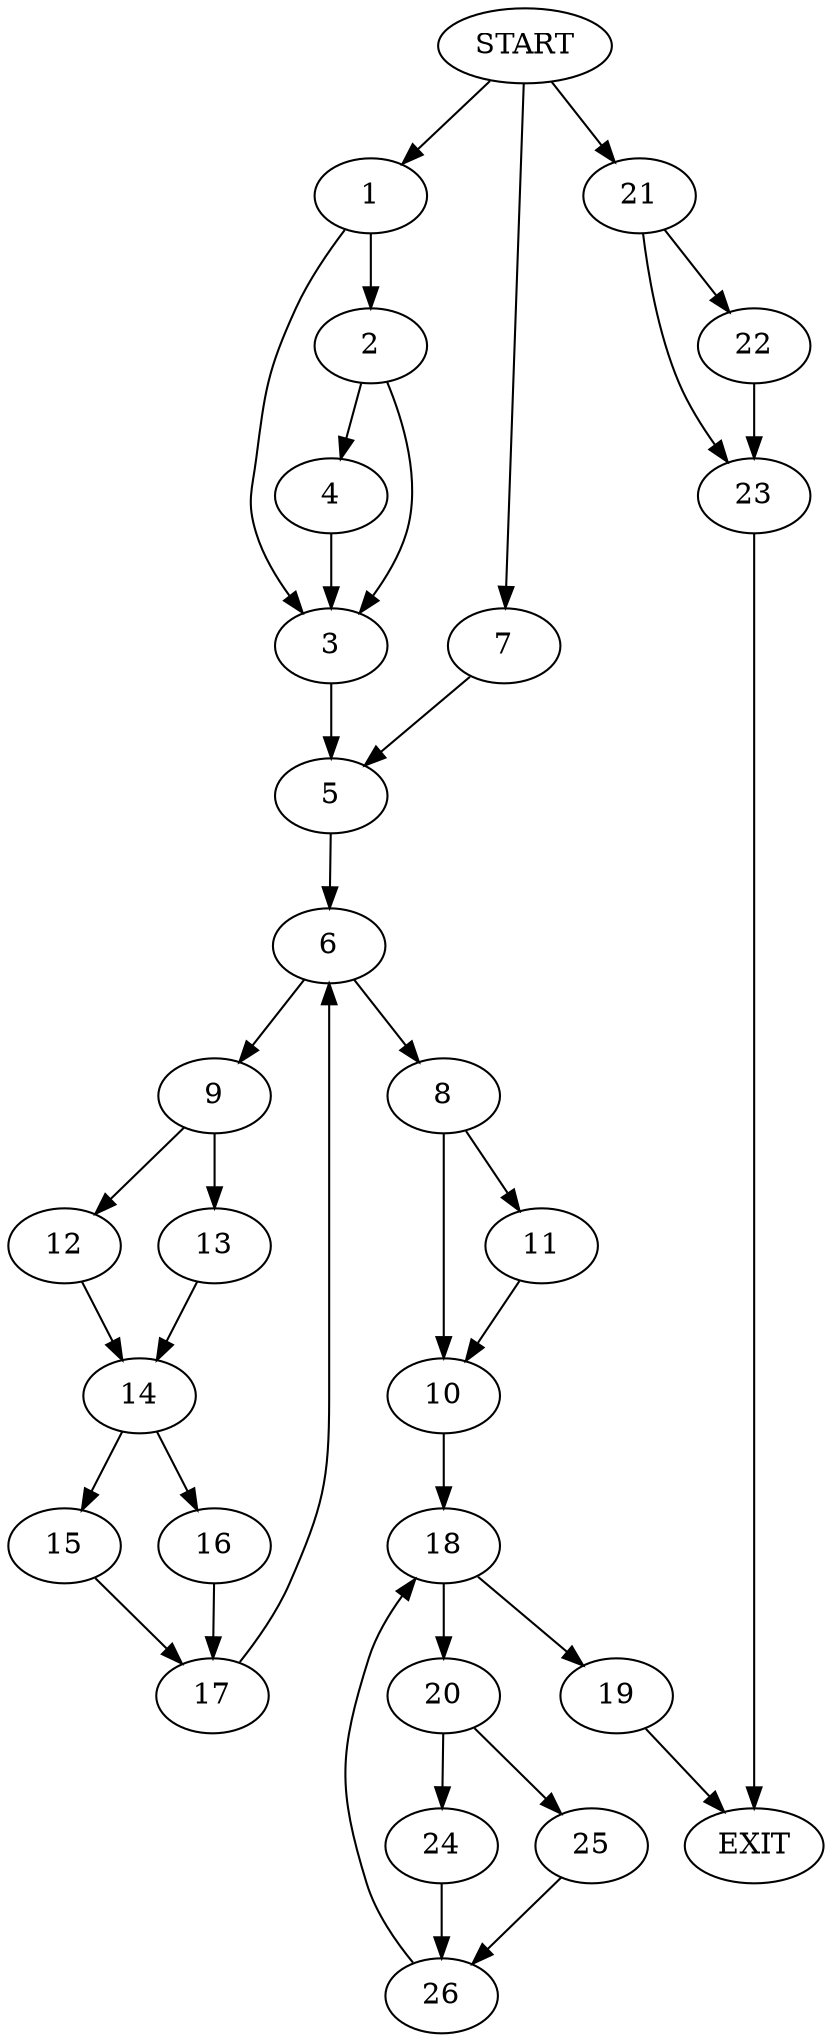 digraph {
0 [label="START"]
27 [label="EXIT"]
0 -> 1
1 -> 2
1 -> 3
2 -> 4
2 -> 3
3 -> 5
4 -> 3
5 -> 6
0 -> 7
7 -> 5
6 -> 8
6 -> 9
8 -> 10
8 -> 11
9 -> 12
9 -> 13
12 -> 14
13 -> 14
14 -> 15
14 -> 16
15 -> 17
16 -> 17
17 -> 6
10 -> 18
11 -> 10
18 -> 19
18 -> 20
0 -> 21
21 -> 22
21 -> 23
22 -> 23
23 -> 27
20 -> 24
20 -> 25
19 -> 27
24 -> 26
25 -> 26
26 -> 18
}
